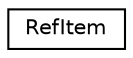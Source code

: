 digraph "类继承关系图"
{
 // INTERACTIVE_SVG=YES
 // LATEX_PDF_SIZE
  edge [fontname="Helvetica",fontsize="10",labelfontname="Helvetica",labelfontsize="10"];
  node [fontname="Helvetica",fontsize="10",shape=record];
  rankdir="LR";
  Node0 [label="RefItem",height=0.2,width=0.4,color="black", fillcolor="white", style="filled",URL="$d9/d38/class_ref_item.html",tooltip="This struct represents an item in the list of references."];
}
